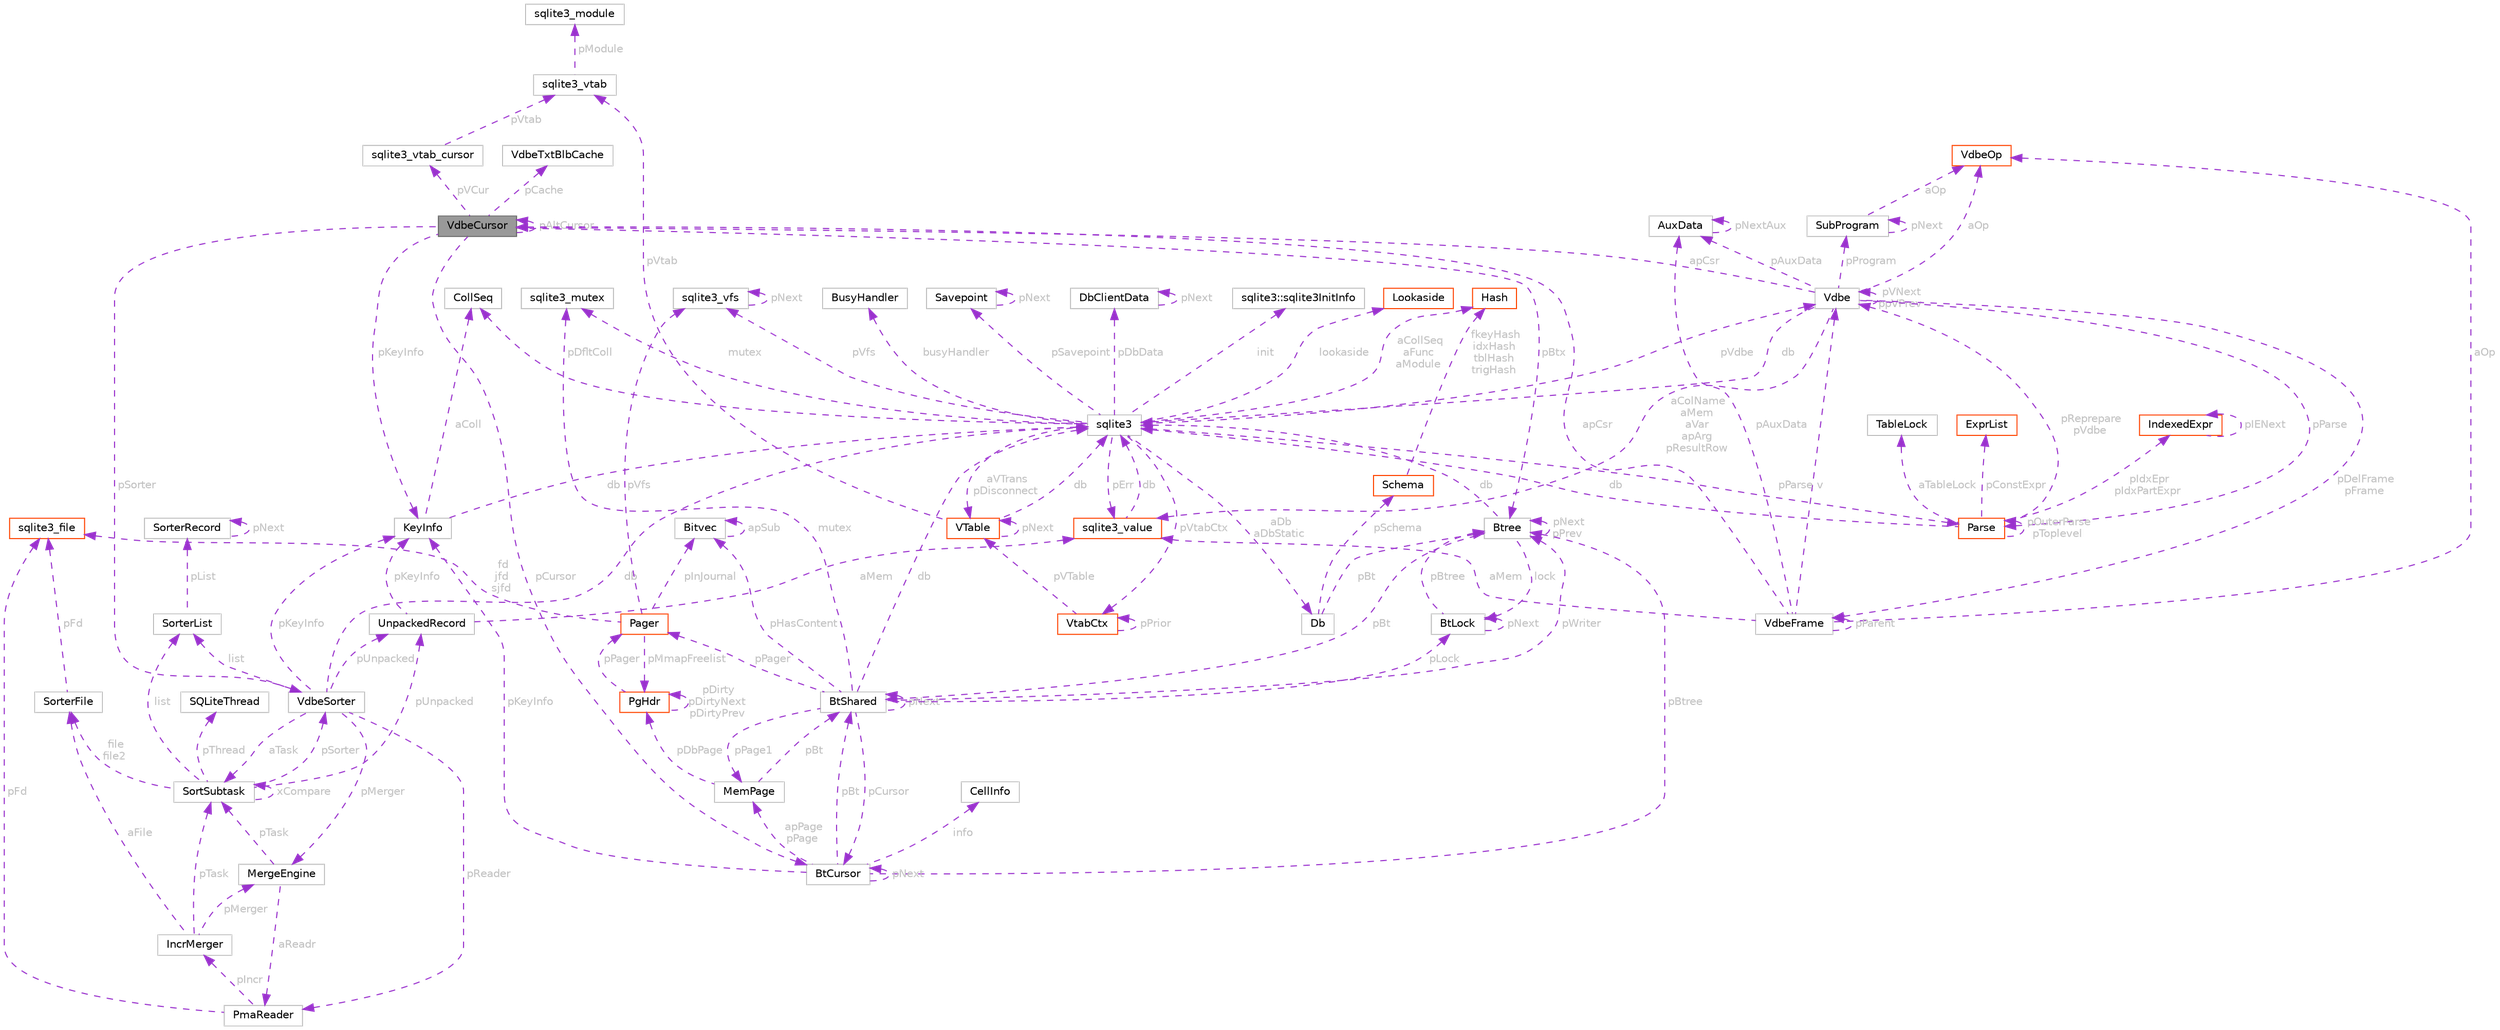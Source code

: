 digraph "VdbeCursor"
{
 // LATEX_PDF_SIZE
  bgcolor="transparent";
  edge [fontname=Helvetica,fontsize=10,labelfontname=Helvetica,labelfontsize=10];
  node [fontname=Helvetica,fontsize=10,shape=box,height=0.2,width=0.4];
  Node1 [id="Node000001",label="VdbeCursor",height=0.2,width=0.4,color="gray40", fillcolor="grey60", style="filled", fontcolor="black",tooltip=" "];
  Node2 -> Node1 [id="edge1_Node000001_Node000002",dir="back",color="darkorchid3",style="dashed",tooltip=" ",label=" pBtx",fontcolor="grey" ];
  Node2 [id="Node000002",label="Btree",height=0.2,width=0.4,color="grey75", fillcolor="white", style="filled",URL="$structBtree.html",tooltip=" "];
  Node3 -> Node2 [id="edge2_Node000002_Node000003",dir="back",color="darkorchid3",style="dashed",tooltip=" ",label=" db",fontcolor="grey" ];
  Node3 [id="Node000003",label="sqlite3",height=0.2,width=0.4,color="grey75", fillcolor="white", style="filled",URL="$structsqlite3.html",tooltip=" "];
  Node4 -> Node3 [id="edge3_Node000003_Node000004",dir="back",color="darkorchid3",style="dashed",tooltip=" ",label=" pVfs",fontcolor="grey" ];
  Node4 [id="Node000004",label="sqlite3_vfs",height=0.2,width=0.4,color="grey75", fillcolor="white", style="filled",URL="$structsqlite3__vfs.html",tooltip=" "];
  Node4 -> Node4 [id="edge4_Node000004_Node000004",dir="back",color="darkorchid3",style="dashed",tooltip=" ",label=" pNext",fontcolor="grey" ];
  Node5 -> Node3 [id="edge5_Node000003_Node000005",dir="back",color="darkorchid3",style="dashed",tooltip=" ",label=" pVdbe",fontcolor="grey" ];
  Node5 [id="Node000005",label="Vdbe",height=0.2,width=0.4,color="grey75", fillcolor="white", style="filled",URL="$structVdbe.html",tooltip=" "];
  Node3 -> Node5 [id="edge6_Node000005_Node000003",dir="back",color="darkorchid3",style="dashed",tooltip=" ",label=" db",fontcolor="grey" ];
  Node5 -> Node5 [id="edge7_Node000005_Node000005",dir="back",color="darkorchid3",style="dashed",tooltip=" ",label=" pVNext\nppVPrev",fontcolor="grey" ];
  Node6 -> Node5 [id="edge8_Node000005_Node000006",dir="back",color="darkorchid3",style="dashed",tooltip=" ",label=" pParse",fontcolor="grey" ];
  Node6 [id="Node000006",label="Parse",height=0.2,width=0.4,color="orangered", fillcolor="white", style="filled",URL="$structParse.html",tooltip=" "];
  Node3 -> Node6 [id="edge9_Node000006_Node000003",dir="back",color="darkorchid3",style="dashed",tooltip=" ",label=" db",fontcolor="grey" ];
  Node5 -> Node6 [id="edge10_Node000006_Node000005",dir="back",color="darkorchid3",style="dashed",tooltip=" ",label=" pReprepare\npVdbe",fontcolor="grey" ];
  Node7 -> Node6 [id="edge11_Node000006_Node000007",dir="back",color="darkorchid3",style="dashed",tooltip=" ",label=" pConstExpr",fontcolor="grey" ];
  Node7 [id="Node000007",label="ExprList",height=0.2,width=0.4,color="orangered", fillcolor="white", style="filled",URL="$structExprList.html",tooltip=" "];
  Node41 -> Node6 [id="edge12_Node000006_Node000041",dir="back",color="darkorchid3",style="dashed",tooltip=" ",label=" pIdxEpr\npIdxPartExpr",fontcolor="grey" ];
  Node41 [id="Node000041",label="IndexedExpr",height=0.2,width=0.4,color="orangered", fillcolor="white", style="filled",URL="$structIndexedExpr.html",tooltip=" "];
  Node41 -> Node41 [id="edge13_Node000041_Node000041",dir="back",color="darkorchid3",style="dashed",tooltip=" ",label=" pIENext",fontcolor="grey" ];
  Node42 -> Node6 [id="edge14_Node000006_Node000042",dir="back",color="darkorchid3",style="dashed",tooltip=" ",label=" aTableLock",fontcolor="grey" ];
  Node42 [id="Node000042",label="TableLock",height=0.2,width=0.4,color="grey75", fillcolor="white", style="filled",URL="$structTableLock.html",tooltip=" "];
  Node6 -> Node6 [id="edge15_Node000006_Node000006",dir="back",color="darkorchid3",style="dashed",tooltip=" ",label=" pOuterParse\npToplevel",fontcolor="grey" ];
  Node49 -> Node5 [id="edge16_Node000005_Node000049",dir="back",color="darkorchid3",style="dashed",tooltip=" ",label=" aColName\naMem\naVar\napArg\npResultRow",fontcolor="grey" ];
  Node49 [id="Node000049",label="sqlite3_value",height=0.2,width=0.4,color="orangered", fillcolor="white", style="filled",URL="$structsqlite3__value.html",tooltip=" "];
  Node3 -> Node49 [id="edge17_Node000049_Node000003",dir="back",color="darkorchid3",style="dashed",tooltip=" ",label=" db",fontcolor="grey" ];
  Node1 -> Node5 [id="edge18_Node000005_Node000001",dir="back",color="darkorchid3",style="dashed",tooltip=" ",label=" apCsr",fontcolor="grey" ];
  Node46 -> Node5 [id="edge19_Node000005_Node000046",dir="back",color="darkorchid3",style="dashed",tooltip=" ",label=" aOp",fontcolor="grey" ];
  Node46 [id="Node000046",label="VdbeOp",height=0.2,width=0.4,color="orangered", fillcolor="white", style="filled",URL="$structVdbeOp.html",tooltip=" "];
  Node58 -> Node5 [id="edge20_Node000005_Node000058",dir="back",color="darkorchid3",style="dashed",tooltip=" ",label=" pDelFrame\npFrame",fontcolor="grey" ];
  Node58 [id="Node000058",label="VdbeFrame",height=0.2,width=0.4,color="grey75", fillcolor="white", style="filled",URL="$structVdbeFrame.html",tooltip=" "];
  Node5 -> Node58 [id="edge21_Node000058_Node000005",dir="back",color="darkorchid3",style="dashed",tooltip=" ",label=" v",fontcolor="grey" ];
  Node58 -> Node58 [id="edge22_Node000058_Node000058",dir="back",color="darkorchid3",style="dashed",tooltip=" ",label=" pParent",fontcolor="grey" ];
  Node46 -> Node58 [id="edge23_Node000058_Node000046",dir="back",color="darkorchid3",style="dashed",tooltip=" ",label=" aOp",fontcolor="grey" ];
  Node49 -> Node58 [id="edge24_Node000058_Node000049",dir="back",color="darkorchid3",style="dashed",tooltip=" ",label=" aMem",fontcolor="grey" ];
  Node1 -> Node58 [id="edge25_Node000058_Node000001",dir="back",color="darkorchid3",style="dashed",tooltip=" ",label=" apCsr",fontcolor="grey" ];
  Node59 -> Node58 [id="edge26_Node000058_Node000059",dir="back",color="darkorchid3",style="dashed",tooltip=" ",label=" pAuxData",fontcolor="grey" ];
  Node59 [id="Node000059",label="AuxData",height=0.2,width=0.4,color="grey75", fillcolor="white", style="filled",URL="$structAuxData.html",tooltip=" "];
  Node59 -> Node59 [id="edge27_Node000059_Node000059",dir="back",color="darkorchid3",style="dashed",tooltip=" ",label=" pNextAux",fontcolor="grey" ];
  Node45 -> Node5 [id="edge28_Node000005_Node000045",dir="back",color="darkorchid3",style="dashed",tooltip=" ",label=" pProgram",fontcolor="grey" ];
  Node45 [id="Node000045",label="SubProgram",height=0.2,width=0.4,color="grey75", fillcolor="white", style="filled",URL="$structSubProgram.html",tooltip=" "];
  Node46 -> Node45 [id="edge29_Node000045_Node000046",dir="back",color="darkorchid3",style="dashed",tooltip=" ",label=" aOp",fontcolor="grey" ];
  Node45 -> Node45 [id="edge30_Node000045_Node000045",dir="back",color="darkorchid3",style="dashed",tooltip=" ",label=" pNext",fontcolor="grey" ];
  Node59 -> Node5 [id="edge31_Node000005_Node000059",dir="back",color="darkorchid3",style="dashed",tooltip=" ",label=" pAuxData",fontcolor="grey" ];
  Node51 -> Node3 [id="edge32_Node000003_Node000051",dir="back",color="darkorchid3",style="dashed",tooltip=" ",label=" pDfltColl",fontcolor="grey" ];
  Node51 [id="Node000051",label="CollSeq",height=0.2,width=0.4,color="grey75", fillcolor="white", style="filled",URL="$structCollSeq.html",tooltip=" "];
  Node60 -> Node3 [id="edge33_Node000003_Node000060",dir="back",color="darkorchid3",style="dashed",tooltip=" ",label=" mutex",fontcolor="grey" ];
  Node60 [id="Node000060",label="sqlite3_mutex",height=0.2,width=0.4,color="grey75", fillcolor="white", style="filled",URL="$structsqlite3__mutex.html",tooltip=" "];
  Node61 -> Node3 [id="edge34_Node000003_Node000061",dir="back",color="darkorchid3",style="dashed",tooltip=" ",label=" aDb\naDbStatic",fontcolor="grey" ];
  Node61 [id="Node000061",label="Db",height=0.2,width=0.4,color="grey75", fillcolor="white", style="filled",URL="$structDb.html",tooltip=" "];
  Node2 -> Node61 [id="edge35_Node000061_Node000002",dir="back",color="darkorchid3",style="dashed",tooltip=" ",label=" pBt",fontcolor="grey" ];
  Node16 -> Node61 [id="edge36_Node000061_Node000016",dir="back",color="darkorchid3",style="dashed",tooltip=" ",label=" pSchema",fontcolor="grey" ];
  Node16 [id="Node000016",label="Schema",height=0.2,width=0.4,color="orangered", fillcolor="white", style="filled",URL="$structSchema.html",tooltip=" "];
  Node17 -> Node16 [id="edge37_Node000016_Node000017",dir="back",color="darkorchid3",style="dashed",tooltip=" ",label=" fkeyHash\nidxHash\ntblHash\ntrigHash",fontcolor="grey" ];
  Node17 [id="Node000017",label="Hash",height=0.2,width=0.4,color="orangered", fillcolor="white", style="filled",URL="$structHash.html",tooltip=" "];
  Node62 -> Node3 [id="edge38_Node000003_Node000062",dir="back",color="darkorchid3",style="dashed",tooltip=" ",label=" init",fontcolor="grey" ];
  Node62 [id="Node000062",label="sqlite3::sqlite3InitInfo",height=0.2,width=0.4,color="grey75", fillcolor="white", style="filled",URL="$structsqlite3_1_1sqlite3InitInfo.html",tooltip=" "];
  Node6 -> Node3 [id="edge39_Node000003_Node000006",dir="back",color="darkorchid3",style="dashed",tooltip=" ",label=" pParse",fontcolor="grey" ];
  Node49 -> Node3 [id="edge40_Node000003_Node000049",dir="back",color="darkorchid3",style="dashed",tooltip=" ",label=" pErr",fontcolor="grey" ];
  Node63 -> Node3 [id="edge41_Node000003_Node000063",dir="back",color="darkorchid3",style="dashed",tooltip=" ",label=" lookaside",fontcolor="grey" ];
  Node63 [id="Node000063",label="Lookaside",height=0.2,width=0.4,color="orangered", fillcolor="white", style="filled",URL="$structLookaside.html",tooltip=" "];
  Node17 -> Node3 [id="edge42_Node000003_Node000017",dir="back",color="darkorchid3",style="dashed",tooltip=" ",label=" aCollSeq\naFunc\naModule",fontcolor="grey" ];
  Node65 -> Node3 [id="edge43_Node000003_Node000065",dir="back",color="darkorchid3",style="dashed",tooltip=" ",label=" pVtabCtx",fontcolor="grey" ];
  Node65 [id="Node000065",label="VtabCtx",height=0.2,width=0.4,color="orangered", fillcolor="white", style="filled",URL="$structVtabCtx.html",tooltip=" "];
  Node27 -> Node65 [id="edge44_Node000065_Node000027",dir="back",color="darkorchid3",style="dashed",tooltip=" ",label=" pVTable",fontcolor="grey" ];
  Node27 [id="Node000027",label="VTable",height=0.2,width=0.4,color="orangered", fillcolor="white", style="filled",URL="$structVTable.html",tooltip=" "];
  Node3 -> Node27 [id="edge45_Node000027_Node000003",dir="back",color="darkorchid3",style="dashed",tooltip=" ",label=" db",fontcolor="grey" ];
  Node30 -> Node27 [id="edge46_Node000027_Node000030",dir="back",color="darkorchid3",style="dashed",tooltip=" ",label=" pVtab",fontcolor="grey" ];
  Node30 [id="Node000030",label="sqlite3_vtab",height=0.2,width=0.4,color="grey75", fillcolor="white", style="filled",URL="$structsqlite3__vtab.html",tooltip=" "];
  Node29 -> Node30 [id="edge47_Node000030_Node000029",dir="back",color="darkorchid3",style="dashed",tooltip=" ",label=" pModule",fontcolor="grey" ];
  Node29 [id="Node000029",label="sqlite3_module",height=0.2,width=0.4,color="grey75", fillcolor="white", style="filled",URL="$structsqlite3__module.html",tooltip=" "];
  Node27 -> Node27 [id="edge48_Node000027_Node000027",dir="back",color="darkorchid3",style="dashed",tooltip=" ",label=" pNext",fontcolor="grey" ];
  Node65 -> Node65 [id="edge49_Node000065_Node000065",dir="back",color="darkorchid3",style="dashed",tooltip=" ",label=" pPrior",fontcolor="grey" ];
  Node27 -> Node3 [id="edge50_Node000003_Node000027",dir="back",color="darkorchid3",style="dashed",tooltip=" ",label=" aVTrans\npDisconnect",fontcolor="grey" ];
  Node66 -> Node3 [id="edge51_Node000003_Node000066",dir="back",color="darkorchid3",style="dashed",tooltip=" ",label=" busyHandler",fontcolor="grey" ];
  Node66 [id="Node000066",label="BusyHandler",height=0.2,width=0.4,color="grey75", fillcolor="white", style="filled",URL="$structBusyHandler.html",tooltip=" "];
  Node67 -> Node3 [id="edge52_Node000003_Node000067",dir="back",color="darkorchid3",style="dashed",tooltip=" ",label=" pSavepoint",fontcolor="grey" ];
  Node67 [id="Node000067",label="Savepoint",height=0.2,width=0.4,color="grey75", fillcolor="white", style="filled",URL="$structSavepoint.html",tooltip=" "];
  Node67 -> Node67 [id="edge53_Node000067_Node000067",dir="back",color="darkorchid3",style="dashed",tooltip=" ",label=" pNext",fontcolor="grey" ];
  Node68 -> Node3 [id="edge54_Node000003_Node000068",dir="back",color="darkorchid3",style="dashed",tooltip=" ",label=" pDbData",fontcolor="grey" ];
  Node68 [id="Node000068",label="DbClientData",height=0.2,width=0.4,color="grey75", fillcolor="white", style="filled",URL="$structDbClientData.html",tooltip=" "];
  Node68 -> Node68 [id="edge55_Node000068_Node000068",dir="back",color="darkorchid3",style="dashed",tooltip=" ",label=" pNext",fontcolor="grey" ];
  Node69 -> Node2 [id="edge56_Node000002_Node000069",dir="back",color="darkorchid3",style="dashed",tooltip=" ",label=" pBt",fontcolor="grey" ];
  Node69 [id="Node000069",label="BtShared",height=0.2,width=0.4,color="grey75", fillcolor="white", style="filled",URL="$structBtShared.html",tooltip=" "];
  Node70 -> Node69 [id="edge57_Node000069_Node000070",dir="back",color="darkorchid3",style="dashed",tooltip=" ",label=" pPager",fontcolor="grey" ];
  Node70 [id="Node000070",label="Pager",height=0.2,width=0.4,color="orangered", fillcolor="white", style="filled",URL="$structPager.html",tooltip=" "];
  Node4 -> Node70 [id="edge58_Node000070_Node000004",dir="back",color="darkorchid3",style="dashed",tooltip=" ",label=" pVfs",fontcolor="grey" ];
  Node71 -> Node70 [id="edge59_Node000070_Node000071",dir="back",color="darkorchid3",style="dashed",tooltip=" ",label=" pInJournal",fontcolor="grey" ];
  Node71 [id="Node000071",label="Bitvec",height=0.2,width=0.4,color="grey75", fillcolor="white", style="filled",URL="$structBitvec.html",tooltip=" "];
  Node71 -> Node71 [id="edge60_Node000071_Node000071",dir="back",color="darkorchid3",style="dashed",tooltip=" ",label=" apSub",fontcolor="grey" ];
  Node72 -> Node70 [id="edge61_Node000070_Node000072",dir="back",color="darkorchid3",style="dashed",tooltip=" ",label=" fd\njfd\nsjfd",fontcolor="grey" ];
  Node72 [id="Node000072",label="sqlite3_file",height=0.2,width=0.4,color="orangered", fillcolor="white", style="filled",URL="$structsqlite3__file.html",tooltip=" "];
  Node76 -> Node70 [id="edge62_Node000070_Node000076",dir="back",color="darkorchid3",style="dashed",tooltip=" ",label=" pMmapFreelist",fontcolor="grey" ];
  Node76 [id="Node000076",label="PgHdr",height=0.2,width=0.4,color="orangered", fillcolor="white", style="filled",URL="$structPgHdr.html",tooltip=" "];
  Node76 -> Node76 [id="edge63_Node000076_Node000076",dir="back",color="darkorchid3",style="dashed",tooltip=" ",label=" pDirty\npDirtyNext\npDirtyPrev",fontcolor="grey" ];
  Node70 -> Node76 [id="edge64_Node000076_Node000070",dir="back",color="darkorchid3",style="dashed",tooltip=" ",label=" pPager",fontcolor="grey" ];
  Node3 -> Node69 [id="edge65_Node000069_Node000003",dir="back",color="darkorchid3",style="dashed",tooltip=" ",label=" db",fontcolor="grey" ];
  Node81 -> Node69 [id="edge66_Node000069_Node000081",dir="back",color="darkorchid3",style="dashed",tooltip=" ",label=" pCursor",fontcolor="grey" ];
  Node81 [id="Node000081",label="BtCursor",height=0.2,width=0.4,color="grey75", fillcolor="white", style="filled",URL="$structBtCursor.html",tooltip=" "];
  Node2 -> Node81 [id="edge67_Node000081_Node000002",dir="back",color="darkorchid3",style="dashed",tooltip=" ",label=" pBtree",fontcolor="grey" ];
  Node69 -> Node81 [id="edge68_Node000081_Node000069",dir="back",color="darkorchid3",style="dashed",tooltip=" ",label=" pBt",fontcolor="grey" ];
  Node81 -> Node81 [id="edge69_Node000081_Node000081",dir="back",color="darkorchid3",style="dashed",tooltip=" ",label=" pNext",fontcolor="grey" ];
  Node82 -> Node81 [id="edge70_Node000081_Node000082",dir="back",color="darkorchid3",style="dashed",tooltip=" ",label=" info",fontcolor="grey" ];
  Node82 [id="Node000082",label="CellInfo",height=0.2,width=0.4,color="grey75", fillcolor="white", style="filled",URL="$structCellInfo.html",tooltip=" "];
  Node52 -> Node81 [id="edge71_Node000081_Node000052",dir="back",color="darkorchid3",style="dashed",tooltip=" ",label=" pKeyInfo",fontcolor="grey" ];
  Node52 [id="Node000052",label="KeyInfo",height=0.2,width=0.4,color="grey75", fillcolor="white", style="filled",URL="$structKeyInfo.html",tooltip=" "];
  Node3 -> Node52 [id="edge72_Node000052_Node000003",dir="back",color="darkorchid3",style="dashed",tooltip=" ",label=" db",fontcolor="grey" ];
  Node51 -> Node52 [id="edge73_Node000052_Node000051",dir="back",color="darkorchid3",style="dashed",tooltip=" ",label=" aColl",fontcolor="grey" ];
  Node83 -> Node81 [id="edge74_Node000081_Node000083",dir="back",color="darkorchid3",style="dashed",tooltip=" ",label=" apPage\npPage",fontcolor="grey" ];
  Node83 [id="Node000083",label="MemPage",height=0.2,width=0.4,color="grey75", fillcolor="white", style="filled",URL="$structMemPage.html",tooltip=" "];
  Node69 -> Node83 [id="edge75_Node000083_Node000069",dir="back",color="darkorchid3",style="dashed",tooltip=" ",label=" pBt",fontcolor="grey" ];
  Node76 -> Node83 [id="edge76_Node000083_Node000076",dir="back",color="darkorchid3",style="dashed",tooltip=" ",label=" pDbPage",fontcolor="grey" ];
  Node83 -> Node69 [id="edge77_Node000069_Node000083",dir="back",color="darkorchid3",style="dashed",tooltip=" ",label=" pPage1",fontcolor="grey" ];
  Node60 -> Node69 [id="edge78_Node000069_Node000060",dir="back",color="darkorchid3",style="dashed",tooltip=" ",label=" mutex",fontcolor="grey" ];
  Node71 -> Node69 [id="edge79_Node000069_Node000071",dir="back",color="darkorchid3",style="dashed",tooltip=" ",label=" pHasContent",fontcolor="grey" ];
  Node69 -> Node69 [id="edge80_Node000069_Node000069",dir="back",color="darkorchid3",style="dashed",tooltip=" ",label=" pNext",fontcolor="grey" ];
  Node84 -> Node69 [id="edge81_Node000069_Node000084",dir="back",color="darkorchid3",style="dashed",tooltip=" ",label=" pLock",fontcolor="grey" ];
  Node84 [id="Node000084",label="BtLock",height=0.2,width=0.4,color="grey75", fillcolor="white", style="filled",URL="$structBtLock.html",tooltip=" "];
  Node2 -> Node84 [id="edge82_Node000084_Node000002",dir="back",color="darkorchid3",style="dashed",tooltip=" ",label=" pBtree",fontcolor="grey" ];
  Node84 -> Node84 [id="edge83_Node000084_Node000084",dir="back",color="darkorchid3",style="dashed",tooltip=" ",label=" pNext",fontcolor="grey" ];
  Node2 -> Node69 [id="edge84_Node000069_Node000002",dir="back",color="darkorchid3",style="dashed",tooltip=" ",label=" pWriter",fontcolor="grey" ];
  Node2 -> Node2 [id="edge85_Node000002_Node000002",dir="back",color="darkorchid3",style="dashed",tooltip=" ",label=" pNext\npPrev",fontcolor="grey" ];
  Node84 -> Node2 [id="edge86_Node000002_Node000084",dir="back",color="darkorchid3",style="dashed",tooltip=" ",label=" lock",fontcolor="grey" ];
  Node1 -> Node1 [id="edge87_Node000001_Node000001",dir="back",color="darkorchid3",style="dashed",tooltip=" ",label=" pAltCursor",fontcolor="grey" ];
  Node81 -> Node1 [id="edge88_Node000001_Node000081",dir="back",color="darkorchid3",style="dashed",tooltip=" ",label=" pCursor",fontcolor="grey" ];
  Node85 -> Node1 [id="edge89_Node000001_Node000085",dir="back",color="darkorchid3",style="dashed",tooltip=" ",label=" pVCur",fontcolor="grey" ];
  Node85 [id="Node000085",label="sqlite3_vtab_cursor",height=0.2,width=0.4,color="grey75", fillcolor="white", style="filled",URL="$structsqlite3__vtab__cursor.html",tooltip=" "];
  Node30 -> Node85 [id="edge90_Node000085_Node000030",dir="back",color="darkorchid3",style="dashed",tooltip=" ",label=" pVtab",fontcolor="grey" ];
  Node86 -> Node1 [id="edge91_Node000001_Node000086",dir="back",color="darkorchid3",style="dashed",tooltip=" ",label=" pSorter",fontcolor="grey" ];
  Node86 [id="Node000086",label="VdbeSorter",height=0.2,width=0.4,color="grey75", fillcolor="white", style="filled",URL="$structVdbeSorter.html",tooltip=" "];
  Node87 -> Node86 [id="edge92_Node000086_Node000087",dir="back",color="darkorchid3",style="dashed",tooltip=" ",label=" pReader",fontcolor="grey" ];
  Node87 [id="Node000087",label="PmaReader",height=0.2,width=0.4,color="grey75", fillcolor="white", style="filled",URL="$structPmaReader.html",tooltip=" "];
  Node72 -> Node87 [id="edge93_Node000087_Node000072",dir="back",color="darkorchid3",style="dashed",tooltip=" ",label=" pFd",fontcolor="grey" ];
  Node88 -> Node87 [id="edge94_Node000087_Node000088",dir="back",color="darkorchid3",style="dashed",tooltip=" ",label=" pIncr",fontcolor="grey" ];
  Node88 [id="Node000088",label="IncrMerger",height=0.2,width=0.4,color="grey75", fillcolor="white", style="filled",URL="$structIncrMerger.html",tooltip=" "];
  Node89 -> Node88 [id="edge95_Node000088_Node000089",dir="back",color="darkorchid3",style="dashed",tooltip=" ",label=" pTask",fontcolor="grey" ];
  Node89 [id="Node000089",label="SortSubtask",height=0.2,width=0.4,color="grey75", fillcolor="white", style="filled",URL="$structSortSubtask.html",tooltip=" "];
  Node90 -> Node89 [id="edge96_Node000089_Node000090",dir="back",color="darkorchid3",style="dashed",tooltip=" ",label=" pThread",fontcolor="grey" ];
  Node90 [id="Node000090",label="SQLiteThread",height=0.2,width=0.4,color="grey75", fillcolor="white", style="filled",URL="$structSQLiteThread.html",tooltip=" "];
  Node86 -> Node89 [id="edge97_Node000089_Node000086",dir="back",color="darkorchid3",style="dashed",tooltip=" ",label=" pSorter",fontcolor="grey" ];
  Node91 -> Node89 [id="edge98_Node000089_Node000091",dir="back",color="darkorchid3",style="dashed",tooltip=" ",label=" pUnpacked",fontcolor="grey" ];
  Node91 [id="Node000091",label="UnpackedRecord",height=0.2,width=0.4,color="grey75", fillcolor="white", style="filled",URL="$structUnpackedRecord.html",tooltip=" "];
  Node52 -> Node91 [id="edge99_Node000091_Node000052",dir="back",color="darkorchid3",style="dashed",tooltip=" ",label=" pKeyInfo",fontcolor="grey" ];
  Node49 -> Node91 [id="edge100_Node000091_Node000049",dir="back",color="darkorchid3",style="dashed",tooltip=" ",label=" aMem",fontcolor="grey" ];
  Node92 -> Node89 [id="edge101_Node000089_Node000092",dir="back",color="darkorchid3",style="dashed",tooltip=" ",label=" list",fontcolor="grey" ];
  Node92 [id="Node000092",label="SorterList",height=0.2,width=0.4,color="grey75", fillcolor="white", style="filled",URL="$structSorterList.html",tooltip=" "];
  Node93 -> Node92 [id="edge102_Node000092_Node000093",dir="back",color="darkorchid3",style="dashed",tooltip=" ",label=" pList",fontcolor="grey" ];
  Node93 [id="Node000093",label="SorterRecord",height=0.2,width=0.4,color="grey75", fillcolor="white", style="filled",URL="$structSorterRecord.html",tooltip=" "];
  Node93 -> Node93 [id="edge103_Node000093_Node000093",dir="back",color="darkorchid3",style="dashed",tooltip=" ",label=" pNext",fontcolor="grey" ];
  Node89 -> Node89 [id="edge104_Node000089_Node000089",dir="back",color="darkorchid3",style="dashed",tooltip=" ",label=" xCompare",fontcolor="grey" ];
  Node94 -> Node89 [id="edge105_Node000089_Node000094",dir="back",color="darkorchid3",style="dashed",tooltip=" ",label=" file\nfile2",fontcolor="grey" ];
  Node94 [id="Node000094",label="SorterFile",height=0.2,width=0.4,color="grey75", fillcolor="white", style="filled",URL="$structSorterFile.html",tooltip=" "];
  Node72 -> Node94 [id="edge106_Node000094_Node000072",dir="back",color="darkorchid3",style="dashed",tooltip=" ",label=" pFd",fontcolor="grey" ];
  Node95 -> Node88 [id="edge107_Node000088_Node000095",dir="back",color="darkorchid3",style="dashed",tooltip=" ",label=" pMerger",fontcolor="grey" ];
  Node95 [id="Node000095",label="MergeEngine",height=0.2,width=0.4,color="grey75", fillcolor="white", style="filled",URL="$structMergeEngine.html",tooltip=" "];
  Node89 -> Node95 [id="edge108_Node000095_Node000089",dir="back",color="darkorchid3",style="dashed",tooltip=" ",label=" pTask",fontcolor="grey" ];
  Node87 -> Node95 [id="edge109_Node000095_Node000087",dir="back",color="darkorchid3",style="dashed",tooltip=" ",label=" aReadr",fontcolor="grey" ];
  Node94 -> Node88 [id="edge110_Node000088_Node000094",dir="back",color="darkorchid3",style="dashed",tooltip=" ",label=" aFile",fontcolor="grey" ];
  Node95 -> Node86 [id="edge111_Node000086_Node000095",dir="back",color="darkorchid3",style="dashed",tooltip=" ",label=" pMerger",fontcolor="grey" ];
  Node3 -> Node86 [id="edge112_Node000086_Node000003",dir="back",color="darkorchid3",style="dashed",tooltip=" ",label=" db",fontcolor="grey" ];
  Node52 -> Node86 [id="edge113_Node000086_Node000052",dir="back",color="darkorchid3",style="dashed",tooltip=" ",label=" pKeyInfo",fontcolor="grey" ];
  Node91 -> Node86 [id="edge114_Node000086_Node000091",dir="back",color="darkorchid3",style="dashed",tooltip=" ",label=" pUnpacked",fontcolor="grey" ];
  Node92 -> Node86 [id="edge115_Node000086_Node000092",dir="back",color="darkorchid3",style="dashed",tooltip=" ",label=" list",fontcolor="grey" ];
  Node89 -> Node86 [id="edge116_Node000086_Node000089",dir="back",color="darkorchid3",style="dashed",tooltip=" ",label=" aTask",fontcolor="grey" ];
  Node52 -> Node1 [id="edge117_Node000001_Node000052",dir="back",color="darkorchid3",style="dashed",tooltip=" ",label=" pKeyInfo",fontcolor="grey" ];
  Node96 -> Node1 [id="edge118_Node000001_Node000096",dir="back",color="darkorchid3",style="dashed",tooltip=" ",label=" pCache",fontcolor="grey" ];
  Node96 [id="Node000096",label="VdbeTxtBlbCache",height=0.2,width=0.4,color="grey75", fillcolor="white", style="filled",URL="$structVdbeTxtBlbCache.html",tooltip=" "];
}

